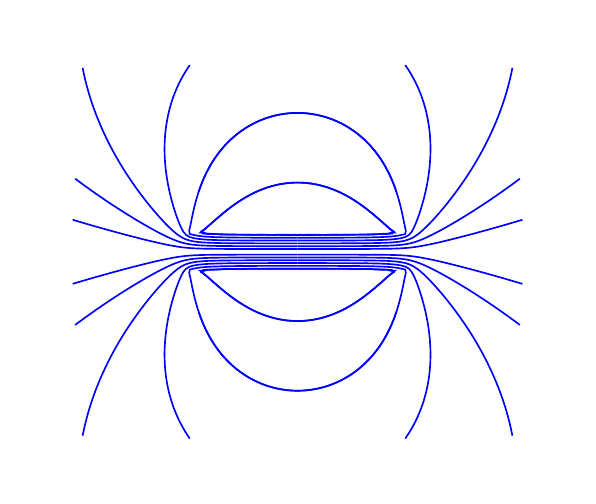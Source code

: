 
\begin{axis}[axis line style={draw=none} ,tick style={draw=none},xtick=\empty,ytick=\empty,]
    \addplot [semithick, blue]
    table {%
            0 0.15
            0.2 0.15
            0.4 0.15
            0.6 0.15
            0.8 0.15
            1.0 0.15
            1.2 0.15
            1.4 0.15
            1.6 0.151
            1.8 0.151
            2.0 0.151
            2.2 0.151
            2.4 0.152
            2.6 0.152
            2.8 0.153
            3.0 0.153
            3.2 0.154
            3.4 0.156
            3.6 0.157
            3.8 0.16
            4.0 0.163
            4.2 0.168
            4.4 0.176
            4.599 0.187
            4.799 0.203
            4.997 0.225
            5.195 0.254
            5.392 0.29
            5.588 0.331
            5.783 0.377
            5.977 0.425
            6.17 0.476
            6.363 0.53
            6.555 0.584
            6.747 0.64
            6.939 0.698
            7.13 0.756
            7.321 0.815
            7.512 0.875
            7.703 0.935
            7.893 0.997
            8.083 1.059
            8.273 1.121
            8.463 1.184
            8.652 1.248
            8.842 1.313
            9.031 1.377
            9.22 1.443
            9.409 1.509
            9.597 1.575
            9.786 1.643
            9.974 1.71
        };
    \addplot [semithick, blue]
    table {%
            0 0.15
            -0.2 0.15
            -0.4 0.15
            -0.6 0.15
            -0.8 0.15
            -1.0 0.15
            -1.2 0.15
            -1.4 0.15
            -1.6 0.151
            -1.8 0.151
            -2.0 0.151
            -2.2 0.151
            -2.4 0.152
            -2.6 0.152
            -2.8 0.153
            -3.0 0.153
            -3.2 0.154
            -3.4 0.156
            -3.6 0.157
            -3.8 0.16
            -4.0 0.163
            -4.2 0.168
            -4.4 0.176
            -4.599 0.187
            -4.799 0.203
            -4.997 0.225
            -5.195 0.254
            -5.392 0.29
            -5.588 0.331
            -5.783 0.377
            -5.977 0.425
            -6.17 0.476
            -6.363 0.53
            -6.555 0.584
            -6.747 0.64
            -6.939 0.698
            -7.13 0.756
            -7.321 0.815
            -7.512 0.875
            -7.703 0.935
            -7.893 0.997
            -8.083 1.059
            -8.273 1.121
            -8.463 1.184
            -8.652 1.248
            -8.842 1.313
            -9.031 1.377
            -9.22 1.443
            -9.409 1.509
            -9.597 1.575
            -9.786 1.643
            -9.974 1.71
        };
    \addplot [semithick, blue]
    table {%
            0 -0.15
            0.2 -0.15
            0.4 -0.15
            0.6 -0.15
            0.8 -0.15
            1.0 -0.15
            1.2 -0.15
            1.4 -0.15
            1.6 -0.151
            1.8 -0.151
            2.0 -0.151
            2.2 -0.151
            2.4 -0.152
            2.6 -0.152
            2.8 -0.153
            3.0 -0.153
            3.2 -0.154
            3.4 -0.156
            3.6 -0.157
            3.8 -0.16
            4.0 -0.163
            4.2 -0.168
            4.4 -0.176
            4.599 -0.187
            4.799 -0.203
            4.997 -0.225
            5.195 -0.254
            5.392 -0.29
            5.588 -0.331
            5.783 -0.377
            5.977 -0.425
            6.17 -0.476
            6.363 -0.53
            6.555 -0.584
            6.747 -0.64
            6.939 -0.698
            7.13 -0.756
            7.321 -0.815
            7.512 -0.875
            7.703 -0.935
            7.893 -0.997
            8.083 -1.059
            8.273 -1.121
            8.463 -1.184
            8.652 -1.248
            8.842 -1.313
            9.031 -1.377
            9.22 -1.443
            9.409 -1.509
            9.597 -1.575
            9.786 -1.643
            9.974 -1.71
        };
    \addplot [semithick, blue]
    table {%
            0 -0.15
            -0.2 -0.15
            -0.4 -0.15
            -0.6 -0.15
            -0.8 -0.15
            -1.0 -0.15
            -1.2 -0.15
            -1.4 -0.15
            -1.6 -0.151
            -1.8 -0.151
            -2.0 -0.151
            -2.2 -0.151
            -2.4 -0.152
            -2.6 -0.152
            -2.8 -0.153
            -3.0 -0.153
            -3.2 -0.154
            -3.4 -0.156
            -3.6 -0.157
            -3.8 -0.16
            -4.0 -0.163
            -4.2 -0.168
            -4.4 -0.176
            -4.599 -0.187
            -4.799 -0.203
            -4.997 -0.225
            -5.195 -0.254
            -5.392 -0.29
            -5.588 -0.331
            -5.783 -0.377
            -5.977 -0.425
            -6.17 -0.476
            -6.363 -0.53
            -6.555 -0.584
            -6.747 -0.64
            -6.939 -0.698
            -7.13 -0.756
            -7.321 -0.815
            -7.512 -0.875
            -7.703 -0.935
            -7.893 -0.997
            -8.083 -1.059
            -8.273 -1.121
            -8.463 -1.184
            -8.652 -1.248
            -8.842 -1.313
            -9.031 -1.377
            -9.22 -1.443
            -9.409 -1.509
            -9.597 -1.575
            -9.786 -1.643
            -9.974 -1.71
        };

    \addplot [semithick, blue]
    table {%
            0 0.3
            0.2 0.3
            0.4 0.3
            0.6 0.3
            0.8 0.3
            1.0 0.3
            1.2 0.301
            1.4 0.301
            1.6 0.301
            1.8 0.301
            2.0 0.302
            2.2 0.303
            2.4 0.303
            2.6 0.304
            2.8 0.305
            3.0 0.307
            3.2 0.309
            3.4 0.311
            3.6 0.314
            3.8 0.319
            4.0 0.326
            4.2 0.336
            4.399 0.35
            4.598 0.372
            4.795 0.404
            4.99 0.45
            5.18 0.512
            5.365 0.587
            5.546 0.673
            5.722 0.767
            5.896 0.866
            6.067 0.97
            6.236 1.076
            6.404 1.185
            6.57 1.297
            6.735 1.409
            6.899 1.524
            7.063 1.639
            7.225 1.756
            7.386 1.875
            7.547 1.994
            7.706 2.114
            7.865 2.236
            8.023 2.358
            8.181 2.482
            8.337 2.606
            8.493 2.732
            8.648 2.858
            8.802 2.985
            8.956 3.113
            9.109 3.243
            9.26 3.373
            9.412 3.503
            9.562 3.635
            9.712 3.768
            9.861 3.902
        };
    \addplot [semithick, blue]
    table {%
            0 0.3
            -0.2 0.3
            -0.4 0.3
            -0.6 0.3
            -0.8 0.3
            -1.0 0.3
            -1.2 0.301
            -1.4 0.301
            -1.6 0.301
            -1.8 0.301
            -2.0 0.302
            -2.2 0.303
            -2.4 0.303
            -2.6 0.304
            -2.8 0.305
            -3.0 0.307
            -3.2 0.309
            -3.4 0.311
            -3.6 0.314
            -3.8 0.319
            -4.0 0.326
            -4.2 0.336
            -4.399 0.35
            -4.598 0.372
            -4.795 0.404
            -4.99 0.45
            -5.18 0.512
            -5.365 0.587
            -5.546 0.673
            -5.722 0.767
            -5.896 0.866
            -6.067 0.97
            -6.236 1.076
            -6.404 1.185
            -6.57 1.297
            -6.735 1.409
            -6.899 1.524
            -7.063 1.639
            -7.225 1.756
            -7.386 1.875
            -7.547 1.994
            -7.706 2.114
            -7.865 2.236
            -8.023 2.358
            -8.181 2.482
            -8.337 2.606
            -8.493 2.732
            -8.648 2.858
            -8.802 2.985
            -8.956 3.113
            -9.109 3.243
            -9.26 3.373
            -9.412 3.503
            -9.562 3.635
            -9.712 3.768
            -9.861 3.902
        };
    \addplot [semithick, blue]
    table {%
            0 -0.3
            0.2 -0.3
            0.4 -0.3
            0.6 -0.3
            0.8 -0.3
            1.0 -0.3
            1.2 -0.301
            1.4 -0.301
            1.6 -0.301
            1.8 -0.301
            2.0 -0.302
            2.2 -0.303
            2.4 -0.303
            2.6 -0.304
            2.8 -0.305
            3.0 -0.307
            3.2 -0.309
            3.4 -0.311
            3.6 -0.314
            3.8 -0.319
            4.0 -0.326
            4.2 -0.336
            4.399 -0.35
            4.598 -0.372
            4.795 -0.404
            4.99 -0.45
            5.18 -0.512
            5.365 -0.587
            5.546 -0.673
            5.722 -0.767
            5.896 -0.866
            6.067 -0.97
            6.236 -1.076
            6.404 -1.185
            6.57 -1.297
            6.735 -1.409
            6.899 -1.524
            7.063 -1.639
            7.225 -1.756
            7.386 -1.875
            7.547 -1.994
            7.706 -2.114
            7.865 -2.236
            8.023 -2.358
            8.181 -2.482
            8.337 -2.606
            8.493 -2.732
            8.648 -2.858
            8.802 -2.985
            8.956 -3.113
            9.109 -3.243
            9.26 -3.373
            9.412 -3.503
            9.562 -3.635
            9.712 -3.768
            9.861 -3.902
        };
    \addplot [semithick, blue]
    table {%
            0 -0.3
            -0.2 -0.3
            -0.4 -0.3
            -0.6 -0.3
            -0.8 -0.3
            -1.0 -0.3
            -1.2 -0.301
            -1.4 -0.301
            -1.6 -0.301
            -1.8 -0.301
            -2.0 -0.302
            -2.2 -0.303
            -2.4 -0.303
            -2.6 -0.304
            -2.8 -0.305
            -3.0 -0.307
            -3.2 -0.309
            -3.4 -0.311
            -3.6 -0.314
            -3.8 -0.319
            -4.0 -0.326
            -4.2 -0.336
            -4.399 -0.35
            -4.598 -0.372
            -4.795 -0.404
            -4.99 -0.45
            -5.18 -0.512
            -5.365 -0.587
            -5.546 -0.673
            -5.722 -0.767
            -5.896 -0.866
            -6.067 -0.97
            -6.236 -1.076
            -6.404 -1.185
            -6.57 -1.297
            -6.735 -1.409
            -6.899 -1.524
            -7.063 -1.639
            -7.225 -1.756
            -7.386 -1.875
            -7.547 -1.994
            -7.706 -2.114
            -7.865 -2.236
            -8.023 -2.358
            -8.181 -2.482
            -8.337 -2.606
            -8.493 -2.732
            -8.648 -2.858
            -8.802 -2.985
            -8.956 -3.113
            -9.109 -3.243
            -9.26 -3.373
            -9.412 -3.503
            -9.562 -3.635
            -9.712 -3.768
            -9.861 -3.902
        };

    \addplot [semithick, blue]
    table {%
            0 0.45
            0.2 0.45
            0.4 0.45
            0.6 0.45
            0.8 0.45
            1.0 0.451
            1.2 0.451
            1.4 0.451
            1.6 0.452
            1.8 0.452
            2.0 0.453
            2.2 0.454
            2.4 0.455
            2.6 0.456
            2.8 0.458
            3.0 0.46
            3.2 0.462
            3.4 0.466
            3.6 0.471
            3.8 0.478
            4.0 0.487
            4.199 0.501
            4.398 0.522
            4.595 0.553
            4.789 0.602
            4.975 0.676
            5.146 0.778
            5.303 0.902
            5.448 1.04
            5.585 1.186
            5.716 1.337
            5.844 1.491
            5.968 1.648
            6.089 1.807
            6.208 1.967
            6.325 2.13
            6.44 2.293
            6.553 2.458
            6.665 2.624
            6.774 2.792
            6.882 2.96
            6.988 3.129
            7.093 3.3
            7.195 3.472
            7.296 3.644
            7.396 3.818
            7.493 3.993
            7.589 4.168
            7.683 4.345
            7.775 4.522
            7.865 4.701
            7.953 4.88
            8.039 5.061
            8.124 5.242
            8.207 5.424
            8.287 5.607
            8.366 5.791
            8.443 5.976
            8.517 6.161
            8.59 6.347
            8.661 6.534
            8.729 6.722
            8.796 6.911
            8.86 7.1
            8.923 7.29
            8.983 7.481
            9.041 7.672
            9.097 7.864
            9.15 8.057
            9.202 8.25
            9.251 8.444
            9.298 8.639
            9.342 8.834
            9.385 9.029
            9.425 9.225
            9.463 9.421
            9.498 9.618
            9.531 9.815
        };
    \addplot [semithick, blue]
    table {%
            0 0.45
            -0.2 0.45
            -0.4 0.45
            -0.6 0.45
            -0.8 0.45
            -1.0 0.451
            -1.2 0.451
            -1.4 0.451
            -1.6 0.452
            -1.8 0.452
            -2.0 0.453
            -2.2 0.454
            -2.4 0.455
            -2.6 0.456
            -2.8 0.458
            -3.0 0.46
            -3.2 0.462
            -3.4 0.466
            -3.6 0.471
            -3.8 0.478
            -4.0 0.487
            -4.199 0.501
            -4.398 0.522
            -4.595 0.553
            -4.789 0.602
            -4.975 0.676
            -5.146 0.778
            -5.303 0.902
            -5.448 1.04
            -5.585 1.186
            -5.716 1.337
            -5.844 1.491
            -5.968 1.648
            -6.089 1.807
            -6.208 1.967
            -6.325 2.13
            -6.44 2.293
            -6.553 2.458
            -6.665 2.624
            -6.774 2.792
            -6.882 2.96
            -6.988 3.129
            -7.093 3.3
            -7.195 3.472
            -7.296 3.644
            -7.396 3.818
            -7.493 3.993
            -7.589 4.168
            -7.683 4.345
            -7.775 4.522
            -7.865 4.701
            -7.953 4.88
            -8.039 5.061
            -8.124 5.242
            -8.207 5.424
            -8.287 5.607
            -8.366 5.791
            -8.443 5.976
            -8.517 6.161
            -8.59 6.347
            -8.661 6.534
            -8.729 6.722
            -8.796 6.911
            -8.86 7.1
            -8.923 7.29
            -8.983 7.481
            -9.041 7.672
            -9.097 7.864
            -9.15 8.057
            -9.202 8.25
            -9.251 8.444
            -9.298 8.639
            -9.342 8.834
            -9.385 9.029
            -9.425 9.225
            -9.463 9.421
            -9.498 9.618
            -9.531 9.815
        };
    \addplot [semithick, blue]
    table {%
            0 -0.45
            0.2 -0.45
            0.4 -0.45
            0.6 -0.45
            0.8 -0.45
            1.0 -0.451
            1.2 -0.451
            1.4 -0.451
            1.6 -0.452
            1.8 -0.452
            2.0 -0.453
            2.2 -0.454
            2.4 -0.455
            2.6 -0.456
            2.8 -0.458
            3.0 -0.46
            3.2 -0.462
            3.4 -0.466
            3.6 -0.471
            3.8 -0.478
            4.0 -0.487
            4.199 -0.501
            4.398 -0.522
            4.595 -0.553
            4.789 -0.602
            4.975 -0.676
            5.146 -0.778
            5.303 -0.902
            5.448 -1.04
            5.585 -1.186
            5.716 -1.337
            5.844 -1.491
            5.968 -1.648
            6.089 -1.807
            6.208 -1.967
            6.325 -2.13
            6.44 -2.293
            6.553 -2.458
            6.665 -2.624
            6.774 -2.792
            6.882 -2.96
            6.988 -3.129
            7.093 -3.3
            7.195 -3.472
            7.296 -3.644
            7.396 -3.818
            7.493 -3.993
            7.589 -4.168
            7.683 -4.345
            7.775 -4.522
            7.865 -4.701
            7.953 -4.88
            8.039 -5.061
            8.124 -5.242
            8.207 -5.424
            8.287 -5.607
            8.366 -5.791
            8.443 -5.976
            8.517 -6.161
            8.59 -6.347
            8.661 -6.534
            8.729 -6.722
            8.796 -6.911
            8.86 -7.1
            8.923 -7.29
            8.983 -7.481
            9.041 -7.672
            9.097 -7.864
            9.15 -8.057
            9.202 -8.25
            9.251 -8.444
            9.298 -8.639
            9.342 -8.834
            9.385 -9.029
            9.425 -9.225
            9.463 -9.421
            9.498 -9.618
            9.531 -9.815
        };
    \addplot [semithick, blue]
    table {%
            0 -0.45
            -0.2 -0.45
            -0.4 -0.45
            -0.6 -0.45
            -0.8 -0.45
            -1.0 -0.451
            -1.2 -0.451
            -1.4 -0.451
            -1.6 -0.452
            -1.8 -0.452
            -2.0 -0.453
            -2.2 -0.454
            -2.4 -0.455
            -2.6 -0.456
            -2.8 -0.458
            -3.0 -0.46
            -3.2 -0.462
            -3.4 -0.466
            -3.6 -0.471
            -3.8 -0.478
            -4.0 -0.487
            -4.199 -0.501
            -4.398 -0.522
            -4.595 -0.553
            -4.789 -0.602
            -4.975 -0.676
            -5.146 -0.778
            -5.303 -0.902
            -5.448 -1.04
            -5.585 -1.186
            -5.716 -1.337
            -5.844 -1.491
            -5.968 -1.648
            -6.089 -1.807
            -6.208 -1.967
            -6.325 -2.13
            -6.44 -2.293
            -6.553 -2.458
            -6.665 -2.624
            -6.774 -2.792
            -6.882 -2.96
            -6.988 -3.129
            -7.093 -3.3
            -7.195 -3.472
            -7.296 -3.644
            -7.396 -3.818
            -7.493 -3.993
            -7.589 -4.168
            -7.683 -4.345
            -7.775 -4.522
            -7.865 -4.701
            -7.953 -4.88
            -8.039 -5.061
            -8.124 -5.242
            -8.207 -5.424
            -8.287 -5.607
            -8.366 -5.791
            -8.443 -5.976
            -8.517 -6.161
            -8.59 -6.347
            -8.661 -6.534
            -8.729 -6.722
            -8.796 -6.911
            -8.86 -7.1
            -8.923 -7.29
            -8.983 -7.481
            -9.041 -7.672
            -9.097 -7.864
            -9.15 -8.057
            -9.202 -8.25
            -9.251 -8.444
            -9.298 -8.639
            -9.342 -8.834
            -9.385 -9.029
            -9.425 -9.225
            -9.463 -9.421
            -9.498 -9.618
            -9.531 -9.815
        };

    \addplot [semithick, blue]
    table {%
            0 0.6
            0.2 0.6
            0.4 0.6
            0.6 0.6
            0.8 0.601
            1.0 0.601
            1.2 0.601
            1.4 0.602
            1.6 0.602
            1.8 0.603
            2.0 0.604
            2.2 0.605
            2.4 0.606
            2.6 0.608
            2.8 0.61
            3.0 0.613
            3.2 0.616
            3.4 0.621
            3.6 0.627
            3.8 0.635
            3.999 0.647
            4.199 0.664
            4.397 0.689
            4.593 0.728
            4.783 0.791
            4.946 0.904
            5.061 1.068
            5.145 1.249
            5.217 1.435
            5.281 1.625
            5.341 1.816
            5.397 2.008
            5.449 2.201
            5.499 2.394
            5.546 2.589
            5.591 2.784
            5.632 2.979
            5.671 3.175
            5.707 3.372
            5.74 3.569
            5.77 3.767
            5.797 3.965
            5.821 4.164
            5.842 4.363
            5.86 4.562
            5.874 4.761
            5.885 4.961
            5.893 5.161
            5.897 5.361
            5.898 5.561
            5.894 5.761
            5.888 5.961
            5.877 6.16
            5.863 6.36
            5.844 6.559
            5.822 6.758
            5.795 6.956
            5.765 7.154
            5.73 7.35
            5.691 7.547
            5.648 7.742
            5.601 7.936
            5.549 8.129
            5.493 8.321
            5.432 8.512
            5.366 8.701
            5.296 8.888
            5.222 9.073
            5.142 9.257
            5.058 9.438
            4.97 9.618
            4.876 9.794
            4.778 9.969
        };
    \addplot [semithick, blue]
    table {%
            0 0.6
            -0.2 0.6
            -0.4 0.6
            -0.6 0.6
            -0.8 0.601
            -1.0 0.601
            -1.2 0.601
            -1.4 0.602
            -1.6 0.602
            -1.8 0.603
            -2.0 0.604
            -2.2 0.605
            -2.4 0.606
            -2.6 0.608
            -2.8 0.61
            -3.0 0.613
            -3.2 0.616
            -3.4 0.621
            -3.6 0.627
            -3.8 0.635
            -3.999 0.647
            -4.199 0.664
            -4.397 0.689
            -4.593 0.728
            -4.783 0.791
            -4.946 0.904
            -5.061 1.068
            -5.145 1.249
            -5.217 1.435
            -5.281 1.625
            -5.341 1.816
            -5.397 2.008
            -5.449 2.201
            -5.499 2.394
            -5.546 2.589
            -5.591 2.784
            -5.632 2.979
            -5.671 3.175
            -5.707 3.372
            -5.74 3.569
            -5.77 3.767
            -5.797 3.965
            -5.821 4.164
            -5.842 4.363
            -5.86 4.562
            -5.874 4.761
            -5.885 4.961
            -5.893 5.161
            -5.897 5.361
            -5.898 5.561
            -5.894 5.761
            -5.888 5.961
            -5.877 6.16
            -5.863 6.36
            -5.844 6.559
            -5.822 6.758
            -5.795 6.956
            -5.765 7.154
            -5.73 7.35
            -5.691 7.547
            -5.648 7.742
            -5.601 7.936
            -5.549 8.129
            -5.493 8.321
            -5.432 8.512
            -5.366 8.701
            -5.296 8.888
            -5.222 9.073
            -5.142 9.257
            -5.058 9.438
            -4.97 9.618
            -4.876 9.794
            -4.778 9.969
        };
    \addplot [semithick, blue]
    table {%
            0 -0.6
            0.2 -0.6
            0.4 -0.6
            0.6 -0.6
            0.8 -0.601
            1.0 -0.601
            1.2 -0.601
            1.4 -0.602
            1.6 -0.602
            1.8 -0.603
            2.0 -0.604
            2.2 -0.605
            2.4 -0.606
            2.6 -0.608
            2.8 -0.61
            3.0 -0.613
            3.2 -0.616
            3.4 -0.621
            3.6 -0.627
            3.8 -0.635
            3.999 -0.647
            4.199 -0.664
            4.397 -0.689
            4.593 -0.728
            4.783 -0.791
            4.946 -0.904
            5.061 -1.068
            5.145 -1.249
            5.217 -1.435
            5.281 -1.625
            5.341 -1.816
            5.397 -2.008
            5.449 -2.201
            5.499 -2.394
            5.546 -2.589
            5.591 -2.784
            5.632 -2.979
            5.671 -3.175
            5.707 -3.372
            5.74 -3.569
            5.77 -3.767
            5.797 -3.965
            5.821 -4.164
            5.842 -4.363
            5.86 -4.562
            5.874 -4.761
            5.885 -4.961
            5.893 -5.161
            5.897 -5.361
            5.898 -5.561
            5.894 -5.761
            5.888 -5.961
            5.877 -6.16
            5.863 -6.36
            5.844 -6.559
            5.822 -6.758
            5.795 -6.956
            5.765 -7.154
            5.73 -7.35
            5.691 -7.547
            5.648 -7.742
            5.601 -7.936
            5.549 -8.129
            5.493 -8.321
            5.432 -8.512
            5.366 -8.701
            5.296 -8.888
            5.222 -9.073
            5.142 -9.257
            5.058 -9.438
            4.97 -9.618
            4.876 -9.794
            4.778 -9.969
        };
    \addplot [semithick, blue]
    table {%
            0 -0.6
            -0.2 -0.6
            -0.4 -0.6
            -0.6 -0.6
            -0.8 -0.601
            -1.0 -0.601
            -1.2 -0.601
            -1.4 -0.602
            -1.6 -0.602
            -1.8 -0.603
            -2.0 -0.604
            -2.2 -0.605
            -2.4 -0.606
            -2.6 -0.608
            -2.8 -0.61
            -3.0 -0.613
            -3.2 -0.616
            -3.4 -0.621
            -3.6 -0.627
            -3.8 -0.635
            -3.999 -0.647
            -4.199 -0.664
            -4.397 -0.689
            -4.593 -0.728
            -4.783 -0.791
            -4.946 -0.904
            -5.061 -1.068
            -5.145 -1.249
            -5.217 -1.435
            -5.281 -1.625
            -5.341 -1.816
            -5.397 -2.008
            -5.449 -2.201
            -5.499 -2.394
            -5.546 -2.589
            -5.591 -2.784
            -5.632 -2.979
            -5.671 -3.175
            -5.707 -3.372
            -5.74 -3.569
            -5.77 -3.767
            -5.797 -3.965
            -5.821 -4.164
            -5.842 -4.363
            -5.86 -4.562
            -5.874 -4.761
            -5.885 -4.961
            -5.893 -5.161
            -5.897 -5.361
            -5.898 -5.561
            -5.894 -5.761
            -5.888 -5.961
            -5.877 -6.16
            -5.863 -6.36
            -5.844 -6.559
            -5.822 -6.758
            -5.795 -6.956
            -5.765 -7.154
            -5.73 -7.35
            -5.691 -7.547
            -5.648 -7.742
            -5.601 -7.936
            -5.549 -8.129
            -5.493 -8.321
            -5.432 -8.512
            -5.366 -8.701
            -5.296 -8.888
            -5.222 -9.073
            -5.142 -9.257
            -5.058 -9.438
            -4.97 -9.618
            -4.876 -9.794
            -4.778 -9.969
        };

    \addplot [semithick, blue]
    table {%
            0 0.75
            0.2 0.75
            0.4 0.75
            0.6 0.75
            0.8 0.751
            1.0 0.751
            1.2 0.751
            1.4 0.752
            1.6 0.753
            1.8 0.753
            2.0 0.754
            2.2 0.756
            2.4 0.757
            2.6 0.759
            2.8 0.762
            3.0 0.765
            3.2 0.769
            3.4 0.775
            3.6 0.782
            3.799 0.791
            3.999 0.804
            4.198 0.823
            4.396 0.852
            4.591 0.895
            4.781 0.951
            4.804 1.137
            4.764 1.334
            4.731 1.531
            4.698 1.728
            4.664 1.925
            4.629 2.122
            4.591 2.318
            4.551 2.514
            4.508 2.71
            4.462 2.904
            4.413 3.098
            4.36 3.291
            4.303 3.483
            4.243 3.673
            4.178 3.862
            4.108 4.05
            4.034 4.236
            3.955 4.419
            3.871 4.601
            3.782 4.78
            3.688 4.957
            3.589 5.13
            3.483 5.3
            3.373 5.466
            3.256 5.629
            3.134 5.787
            3.006 5.941
            2.872 6.089
            2.732 6.232
            2.586 6.369
            2.435 6.5
            2.278 6.624
            2.115 6.74
            1.948 6.849
            1.775 6.949
            1.597 7.041
            1.415 7.124
            1.229 7.196
            1.039 7.259
            0.846 7.312
            0.65 7.354
            0.453 7.385
            0.254 7.405
            0.054 7.414
            -0.146 7.411
            -0.345 7.397
            -0.544 7.372
            -0.74 7.336
            -0.935 7.289
            -1.126 7.232
            -1.315 7.164
            -1.499 7.087
            -1.679 7.0
            -1.855 6.904
            -2.025 6.8
            -2.191 6.688
            -2.351 6.568
            -2.505 6.441
            -2.654 6.307
            -2.797 6.167
            -2.934 6.022
            -3.065 5.871
            -3.191 5.715
            -3.31 5.555
            -3.424 5.391
            -3.532 5.222
            -3.635 5.051
            -3.732 4.876
            -3.824 4.698
            -3.91 4.518
            -3.992 4.335
            -4.069 4.151
            -4.141 3.964
            -4.208 3.776
            -4.271 3.586
            -4.33 3.395
            -4.385 3.203
        };
    \addplot [semithick, blue]
    table {%
            0 0.75
            -0.2 0.75
            -0.4 0.75
            -0.6 0.75
            -0.8 0.751
            -1.0 0.751
            -1.2 0.751
            -1.4 0.752
            -1.6 0.753
            -1.8 0.753
            -2.0 0.754
            -2.2 0.756
            -2.4 0.757
            -2.6 0.759
            -2.8 0.762
            -3.0 0.765
            -3.2 0.769
            -3.4 0.775
            -3.6 0.782
            -3.799 0.791
            -3.999 0.804
            -4.198 0.823
            -4.396 0.852
            -4.591 0.895
            -4.781 0.951
            -4.804 1.137
            -4.764 1.334
            -4.731 1.531
            -4.698 1.728
            -4.664 1.925
            -4.629 2.122
            -4.591 2.318
            -4.551 2.514
            -4.508 2.71
            -4.462 2.904
            -4.413 3.098
            -4.36 3.291
            -4.303 3.483
            -4.243 3.673
            -4.178 3.862
            -4.108 4.05
            -4.034 4.236
            -3.955 4.419
            -3.871 4.601
            -3.782 4.78
            -3.688 4.957
            -3.589 5.13
            -3.483 5.3
            -3.373 5.466
            -3.256 5.629
            -3.134 5.787
            -3.006 5.941
            -2.872 6.089
            -2.732 6.232
            -2.586 6.369
            -2.435 6.5
            -2.278 6.624
            -2.115 6.74
            -1.948 6.849
            -1.775 6.949
            -1.597 7.041
            -1.415 7.124
            -1.229 7.196
            -1.039 7.259
            -0.846 7.312
            -0.65 7.354
            -0.453 7.385
            -0.254 7.405
            -0.054 7.414
            0.146 7.411
            0.345 7.397
            0.544 7.372
            0.74 7.336
            0.935 7.289
            1.126 7.232
            1.315 7.164
            1.499 7.087
            1.679 7.0
            1.855 6.904
            2.025 6.8
            2.191 6.688
            2.351 6.568
            2.505 6.441
            2.654 6.307
            2.797 6.167
            2.934 6.022
            3.065 5.871
            3.191 5.715
            3.31 5.555
            3.424 5.391
            3.532 5.222
            3.635 5.051
            3.732 4.876
            3.824 4.698
            3.91 4.518
            3.992 4.335
            4.069 4.151
            4.141 3.964
            4.208 3.776
            4.271 3.586
            4.33 3.395
            4.385 3.203
        };
    \addplot [semithick, blue]
    table {%
            0 -0.75
            0.2 -0.75
            0.4 -0.75
            0.6 -0.75
            0.8 -0.751
            1.0 -0.751
            1.2 -0.751
            1.4 -0.752
            1.6 -0.753
            1.8 -0.753
            2.0 -0.754
            2.2 -0.756
            2.4 -0.757
            2.6 -0.759
            2.8 -0.762
            3.0 -0.765
            3.2 -0.769
            3.4 -0.775
            3.6 -0.782
            3.799 -0.791
            3.999 -0.804
            4.198 -0.823
            4.396 -0.852
            4.591 -0.895
            4.781 -0.951
            4.804 -1.137
            4.764 -1.334
            4.731 -1.531
            4.698 -1.728
            4.664 -1.925
            4.629 -2.122
            4.591 -2.318
            4.551 -2.514
            4.508 -2.71
            4.462 -2.904
            4.413 -3.098
            4.36 -3.291
            4.303 -3.483
            4.243 -3.673
            4.178 -3.862
            4.108 -4.05
            4.034 -4.236
            3.955 -4.419
            3.871 -4.601
            3.782 -4.78
            3.688 -4.957
            3.589 -5.13
            3.483 -5.3
            3.373 -5.466
            3.256 -5.629
            3.134 -5.787
            3.006 -5.941
            2.872 -6.089
            2.732 -6.232
            2.586 -6.369
            2.435 -6.5
            2.278 -6.624
            2.115 -6.74
            1.948 -6.849
            1.775 -6.949
            1.597 -7.041
            1.415 -7.124
            1.229 -7.196
            1.039 -7.259
            0.846 -7.312
            0.65 -7.354
            0.453 -7.385
            0.254 -7.405
            0.054 -7.414
            -0.146 -7.411
            -0.345 -7.397
            -0.544 -7.372
            -0.74 -7.336
            -0.935 -7.289
            -1.126 -7.232
            -1.315 -7.164
            -1.499 -7.087
            -1.679 -7.0
            -1.855 -6.904
            -2.025 -6.8
            -2.191 -6.688
            -2.351 -6.568
            -2.505 -6.441
            -2.654 -6.307
            -2.797 -6.167
            -2.934 -6.022
            -3.065 -5.871
            -3.191 -5.715
            -3.31 -5.555
            -3.424 -5.391
            -3.532 -5.222
            -3.635 -5.051
            -3.732 -4.876
            -3.824 -4.698
            -3.91 -4.518
            -3.992 -4.335
            -4.069 -4.151
            -4.141 -3.964
            -4.208 -3.776
            -4.271 -3.586
            -4.33 -3.395
            -4.385 -3.203
        };
    \addplot [semithick, blue]
    table {%
            0 -0.75
            -0.2 -0.75
            -0.4 -0.75
            -0.6 -0.75
            -0.8 -0.751
            -1.0 -0.751
            -1.2 -0.751
            -1.4 -0.752
            -1.6 -0.753
            -1.8 -0.753
            -2.0 -0.754
            -2.2 -0.756
            -2.4 -0.757
            -2.6 -0.759
            -2.8 -0.762
            -3.0 -0.765
            -3.2 -0.769
            -3.4 -0.775
            -3.6 -0.782
            -3.799 -0.791
            -3.999 -0.804
            -4.198 -0.823
            -4.396 -0.852
            -4.591 -0.895
            -4.781 -0.951
            -4.804 -1.137
            -4.764 -1.334
            -4.731 -1.531
            -4.698 -1.728
            -4.664 -1.925
            -4.629 -2.122
            -4.591 -2.318
            -4.551 -2.514
            -4.508 -2.71
            -4.462 -2.904
            -4.413 -3.098
            -4.36 -3.291
            -4.303 -3.483
            -4.243 -3.673
            -4.178 -3.862
            -4.108 -4.05
            -4.034 -4.236
            -3.955 -4.419
            -3.871 -4.601
            -3.782 -4.78
            -3.688 -4.957
            -3.589 -5.13
            -3.483 -5.3
            -3.373 -5.466
            -3.256 -5.629
            -3.134 -5.787
            -3.006 -5.941
            -2.872 -6.089
            -2.732 -6.232
            -2.586 -6.369
            -2.435 -6.5
            -2.278 -6.624
            -2.115 -6.74
            -1.948 -6.849
            -1.775 -6.949
            -1.597 -7.041
            -1.415 -7.124
            -1.229 -7.196
            -1.039 -7.259
            -0.846 -7.312
            -0.65 -7.354
            -0.453 -7.385
            -0.254 -7.405
            -0.054 -7.414
            0.146 -7.411
            0.345 -7.397
            0.544 -7.372
            0.74 -7.336
            0.935 -7.289
            1.126 -7.232
            1.315 -7.164
            1.499 -7.087
            1.679 -7.0
            1.855 -6.904
            2.025 -6.8
            2.191 -6.688
            2.351 -6.568
            2.505 -6.441
            2.654 -6.307
            2.797 -6.167
            2.934 -6.022
            3.065 -5.871
            3.191 -5.715
            3.31 -5.555
            3.424 -5.391
            3.532 -5.222
            3.635 -5.051
            3.732 -4.876
            3.824 -4.698
            3.91 -4.518
            3.992 -4.335
            4.069 -4.151
            4.141 -3.964
            4.208 -3.776
            4.271 -3.586
            4.33 -3.395
            4.385 -3.203
        };

    \addplot [semithick, blue]
    table {%
            0 0.9
            0.2 0.903
            0.399 0.907
            0.599 0.907
            0.798 0.903
            0.998 0.901
            1.197 0.904
            1.397 0.909
            1.596 0.91
            1.796 0.906
            1.995 0.905
            2.194 0.91
            2.394 0.917
            2.593 0.918
            2.792 0.915
            2.991 0.915
            3.19 0.925
            3.388 0.939
            3.585 0.945
            3.782 0.942
            3.974 0.951
            4.153 1.019
            4.302 1.024
            4.165 1.155
            4.028 1.301
            3.89 1.446
            3.753 1.592
            3.615 1.737
            3.476 1.881
            3.336 2.023
            3.193 2.163
            3.048 2.301
            2.899 2.435
            2.748 2.565
            2.593 2.692
            2.434 2.813
            2.271 2.929
            2.104 3.04
            1.934 3.144
            1.759 3.24
            1.579 3.329
            1.397 3.41
            1.21 3.482
            1.02 3.544
            0.827 3.596
            0.631 3.638
            0.434 3.668
            0.235 3.687
            0.035 3.695
            -0.165 3.691
            -0.365 3.676
            -0.563 3.649
            -0.759 3.612
            -0.953 3.563
            -1.144 3.504
            -1.332 3.436
            -1.516 3.358
            -1.697 3.272
            -1.873 3.178
            -2.046 3.076
            -2.214 2.968
            -2.378 2.854
            -2.538 2.734
            -2.694 2.61
            -2.847 2.481
            -2.997 2.348
            -3.143 2.211
            -3.287 2.072
            -3.428 1.931
            -3.567 1.787
            -3.705 1.642
            -3.842 1.497
            -3.98 1.351
            -4.117 1.206
            -4.274 1.085
            -4.208 0.977
            -4.04 0.96
            -3.846 0.965
            -3.652 0.95
            -3.455 0.93
            -3.258 0.92
            -3.059 0.921
            -2.86 0.923
            -2.661 0.918
            -2.461 0.91
            -2.262 0.906
            -2.063 0.909
            -1.863 0.912
            -1.664 0.909
            -1.464 0.903
            -1.265 0.901
            -1.065 0.905
            -0.866 0.908
            -0.666 0.906
            -0.467 0.901
            -0.267 0.9
            -0.068 0.904
            0.132 0.907
            0.331 0.905
            0.531 0.901
            0.73 0.9
            0.93 0.905
        };
    \addplot [semithick, blue]
    table {%
            0 0.9
            -0.2 0.903
            -0.399 0.907
            -0.599 0.907
            -0.798 0.903
            -0.998 0.901
            -1.197 0.904
            -1.397 0.909
            -1.596 0.91
            -1.796 0.906
            -1.995 0.905
            -2.194 0.91
            -2.394 0.917
            -2.593 0.918
            -2.792 0.915
            -2.991 0.915
            -3.19 0.925
            -3.388 0.939
            -3.585 0.945
            -3.782 0.942
            -3.974 0.951
            -4.153 1.019
            -4.302 1.024
            -4.165 1.155
            -4.028 1.301
            -3.89 1.446
            -3.753 1.592
            -3.615 1.737
            -3.476 1.881
            -3.336 2.023
            -3.193 2.163
            -3.048 2.301
            -2.899 2.435
            -2.748 2.565
            -2.593 2.692
            -2.434 2.813
            -2.271 2.929
            -2.104 3.04
            -1.934 3.144
            -1.759 3.24
            -1.579 3.329
            -1.397 3.41
            -1.21 3.482
            -1.02 3.544
            -0.827 3.596
            -0.631 3.638
            -0.434 3.668
            -0.235 3.687
            -0.035 3.695
            0.165 3.691
            0.365 3.676
            0.563 3.649
            0.759 3.612
            0.953 3.563
            1.144 3.504
            1.332 3.436
            1.516 3.358
            1.697 3.272
            1.873 3.178
            2.046 3.076
            2.214 2.968
            2.378 2.854
            2.538 2.734
            2.694 2.61
            2.847 2.481
            2.997 2.348
            3.143 2.211
            3.287 2.072
            3.428 1.931
            3.567 1.787
            3.705 1.642
            3.842 1.497
            3.98 1.351
            4.117 1.206
            4.274 1.085
            4.208 0.977
            4.04 0.96
            3.846 0.965
            3.652 0.95
            3.455 0.93
            3.258 0.92
            3.059 0.921
            2.86 0.923
            2.661 0.918
            2.461 0.91
            2.262 0.906
            2.063 0.909
            1.863 0.912
            1.664 0.909
            1.464 0.903
            1.265 0.901
            1.065 0.905
            0.866 0.908
            0.666 0.906
            0.467 0.901
            0.267 0.9
            0.068 0.904
            -0.132 0.907
            -0.331 0.905
            -0.531 0.901
            -0.73 0.9
            -0.93 0.905
        };
    \addplot [semithick, blue]
    table {%
            0 -0.9
            0.2 -0.903
            0.399 -0.907
            0.599 -0.907
            0.798 -0.903
            0.998 -0.901
            1.197 -0.904
            1.397 -0.909
            1.596 -0.91
            1.796 -0.906
            1.995 -0.905
            2.194 -0.91
            2.394 -0.917
            2.593 -0.918
            2.792 -0.915
            2.991 -0.915
            3.19 -0.925
            3.388 -0.939
            3.585 -0.945
            3.782 -0.942
            3.974 -0.951
            4.153 -1.019
            4.302 -1.024
            4.165 -1.155
            4.028 -1.301
            3.89 -1.446
            3.753 -1.592
            3.615 -1.737
            3.476 -1.881
            3.336 -2.023
            3.193 -2.163
            3.048 -2.301
            2.899 -2.435
            2.748 -2.565
            2.593 -2.692
            2.434 -2.813
            2.271 -2.929
            2.104 -3.04
            1.934 -3.144
            1.759 -3.24
            1.579 -3.329
            1.397 -3.41
            1.21 -3.482
            1.02 -3.544
            0.827 -3.596
            0.631 -3.638
            0.434 -3.668
            0.235 -3.687
            0.035 -3.695
            -0.165 -3.691
            -0.365 -3.676
            -0.563 -3.649
            -0.759 -3.612
            -0.953 -3.563
            -1.144 -3.504
            -1.332 -3.436
            -1.516 -3.358
            -1.697 -3.272
            -1.873 -3.178
            -2.046 -3.076
            -2.214 -2.968
            -2.378 -2.854
            -2.538 -2.734
            -2.694 -2.61
            -2.847 -2.481
            -2.997 -2.348
            -3.143 -2.211
            -3.287 -2.072
            -3.428 -1.931
            -3.567 -1.787
            -3.705 -1.642
            -3.842 -1.497
            -3.98 -1.351
            -4.117 -1.206
            -4.274 -1.085
            -4.208 -0.977
            -4.04 -0.96
            -3.846 -0.965
            -3.652 -0.95
            -3.455 -0.93
            -3.258 -0.92
            -3.059 -0.921
            -2.86 -0.923
            -2.661 -0.918
            -2.461 -0.91
            -2.262 -0.906
            -2.063 -0.909
            -1.863 -0.912
            -1.664 -0.909
            -1.464 -0.903
            -1.265 -0.901
            -1.065 -0.905
            -0.866 -0.908
            -0.666 -0.906
            -0.467 -0.901
            -0.267 -0.9
            -0.068 -0.904
            0.132 -0.907
            0.331 -0.905
            0.531 -0.901
            0.73 -0.9
            0.93 -0.905
        };
    \addplot [semithick, blue]
    table {%
            0 -0.9
            -0.2 -0.903
            -0.399 -0.907
            -0.599 -0.907
            -0.798 -0.903
            -0.998 -0.901
            -1.197 -0.904
            -1.397 -0.909
            -1.596 -0.91
            -1.796 -0.906
            -1.995 -0.905
            -2.194 -0.91
            -2.394 -0.917
            -2.593 -0.918
            -2.792 -0.915
            -2.991 -0.915
            -3.19 -0.925
            -3.388 -0.939
            -3.585 -0.945
            -3.782 -0.942
            -3.974 -0.951
            -4.153 -1.019
            -4.302 -1.024
            -4.165 -1.155
            -4.028 -1.301
            -3.89 -1.446
            -3.753 -1.592
            -3.615 -1.737
            -3.476 -1.881
            -3.336 -2.023
            -3.193 -2.163
            -3.048 -2.301
            -2.899 -2.435
            -2.748 -2.565
            -2.593 -2.692
            -2.434 -2.813
            -2.271 -2.929
            -2.104 -3.04
            -1.934 -3.144
            -1.759 -3.24
            -1.579 -3.329
            -1.397 -3.41
            -1.21 -3.482
            -1.02 -3.544
            -0.827 -3.596
            -0.631 -3.638
            -0.434 -3.668
            -0.235 -3.687
            -0.035 -3.695
            0.165 -3.691
            0.365 -3.676
            0.563 -3.649
            0.759 -3.612
            0.953 -3.563
            1.144 -3.504
            1.332 -3.436
            1.516 -3.358
            1.697 -3.272
            1.873 -3.178
            2.046 -3.076
            2.214 -2.968
            2.378 -2.854
            2.538 -2.734
            2.694 -2.61
            2.847 -2.481
            2.997 -2.348
            3.143 -2.211
            3.287 -2.072
            3.428 -1.931
            3.567 -1.787
            3.705 -1.642
            3.842 -1.497
            3.98 -1.351
            4.117 -1.206
            4.274 -1.085
            4.208 -0.977
            4.04 -0.96
            3.846 -0.965
            3.652 -0.95
            3.455 -0.93
            3.258 -0.92
            3.059 -0.921
            2.86 -0.923
            2.661 -0.918
            2.461 -0.91
            2.262 -0.906
            2.063 -0.909
            1.863 -0.912
            1.664 -0.909
            1.464 -0.903
            1.265 -0.901
            1.065 -0.905
            0.866 -0.908
            0.666 -0.906
            0.467 -0.901
            0.267 -0.9
            0.068 -0.904
            -0.132 -0.907
            -0.331 -0.905
            -0.531 -0.901
            -0.73 -0.9
            -0.93 -0.905
        };

\end{axis}
